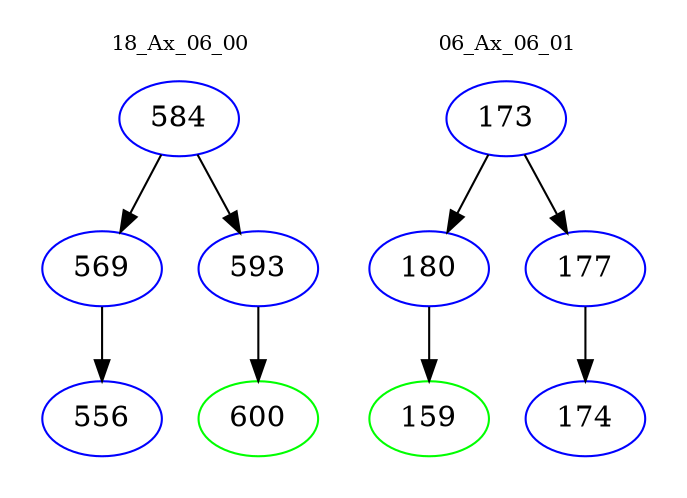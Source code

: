digraph{
subgraph cluster_0 {
color = white
label = "18_Ax_06_00";
fontsize=10;
T0_584 [label="584", color="blue"]
T0_584 -> T0_569 [color="black"]
T0_569 [label="569", color="blue"]
T0_569 -> T0_556 [color="black"]
T0_556 [label="556", color="blue"]
T0_584 -> T0_593 [color="black"]
T0_593 [label="593", color="blue"]
T0_593 -> T0_600 [color="black"]
T0_600 [label="600", color="green"]
}
subgraph cluster_1 {
color = white
label = "06_Ax_06_01";
fontsize=10;
T1_173 [label="173", color="blue"]
T1_173 -> T1_180 [color="black"]
T1_180 [label="180", color="blue"]
T1_180 -> T1_159 [color="black"]
T1_159 [label="159", color="green"]
T1_173 -> T1_177 [color="black"]
T1_177 [label="177", color="blue"]
T1_177 -> T1_174 [color="black"]
T1_174 [label="174", color="blue"]
}
}
